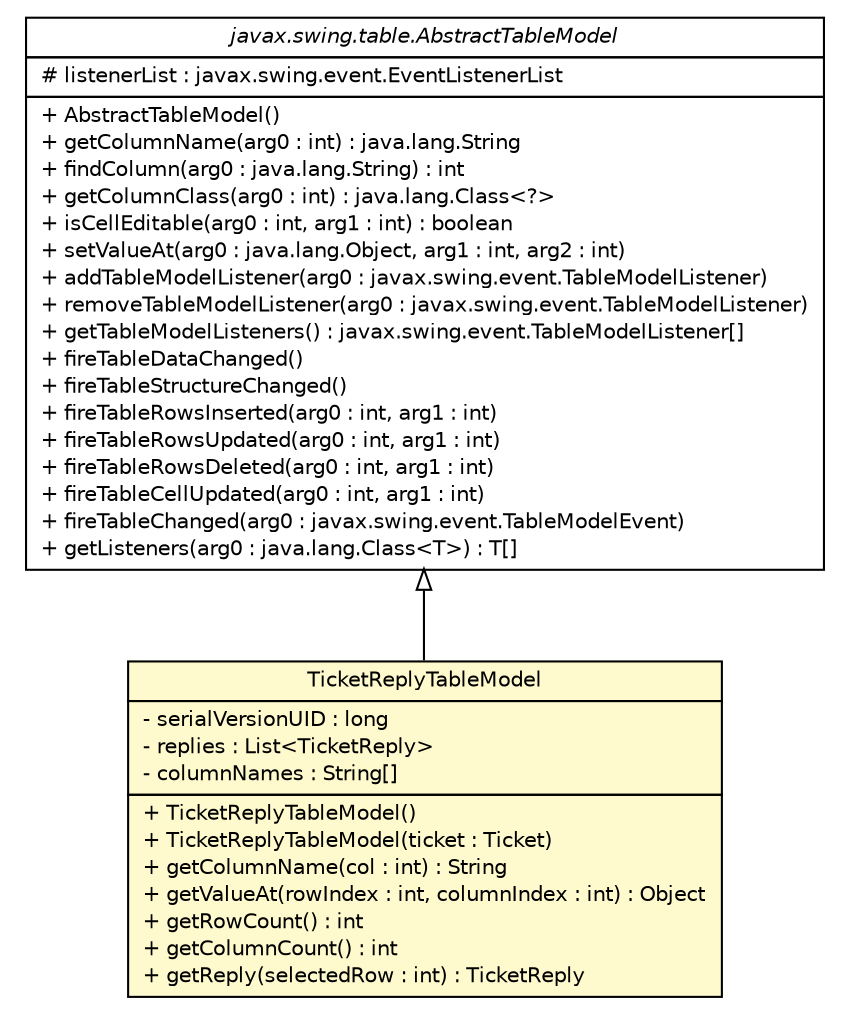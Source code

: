 #!/usr/local/bin/dot
#
# Class diagram 
# Generated by UMLGraph version 5.4 (http://www.umlgraph.org/)
#

digraph G {
	edge [fontname="Helvetica",fontsize=10,labelfontname="Helvetica",labelfontsize=10];
	node [fontname="Helvetica",fontsize=10,shape=plaintext];
	nodesep=0.25;
	ranksep=0.5;
	// de.articmodding.TroubleTicket.TicketReplyTableModel
	c97 [label=<<table title="de.articmodding.TroubleTicket.TicketReplyTableModel" border="0" cellborder="1" cellspacing="0" cellpadding="2" port="p" bgcolor="lemonChiffon" href="./TicketReplyTableModel.html">
		<tr><td><table border="0" cellspacing="0" cellpadding="1">
<tr><td align="center" balign="center"> TicketReplyTableModel </td></tr>
		</table></td></tr>
		<tr><td><table border="0" cellspacing="0" cellpadding="1">
<tr><td align="left" balign="left"> - serialVersionUID : long </td></tr>
<tr><td align="left" balign="left"> - replies : List&lt;TicketReply&gt; </td></tr>
<tr><td align="left" balign="left"> - columnNames : String[] </td></tr>
		</table></td></tr>
		<tr><td><table border="0" cellspacing="0" cellpadding="1">
<tr><td align="left" balign="left"> + TicketReplyTableModel() </td></tr>
<tr><td align="left" balign="left"> + TicketReplyTableModel(ticket : Ticket) </td></tr>
<tr><td align="left" balign="left"> + getColumnName(col : int) : String </td></tr>
<tr><td align="left" balign="left"> + getValueAt(rowIndex : int, columnIndex : int) : Object </td></tr>
<tr><td align="left" balign="left"> + getRowCount() : int </td></tr>
<tr><td align="left" balign="left"> + getColumnCount() : int </td></tr>
<tr><td align="left" balign="left"> + getReply(selectedRow : int) : TicketReply </td></tr>
		</table></td></tr>
		</table>>, URL="./TicketReplyTableModel.html", fontname="Helvetica", fontcolor="black", fontsize=10.0];
	//de.articmodding.TroubleTicket.TicketReplyTableModel extends javax.swing.table.AbstractTableModel
	c103:p -> c97:p [dir=back,arrowtail=empty];
	// javax.swing.table.AbstractTableModel
	c103 [label=<<table title="javax.swing.table.AbstractTableModel" border="0" cellborder="1" cellspacing="0" cellpadding="2" port="p" href="http://java.sun.com/j2se/1.4.2/docs/api/javax/swing/table/AbstractTableModel.html">
		<tr><td><table border="0" cellspacing="0" cellpadding="1">
<tr><td align="center" balign="center"><font face="Helvetica-Oblique"> javax.swing.table.AbstractTableModel </font></td></tr>
		</table></td></tr>
		<tr><td><table border="0" cellspacing="0" cellpadding="1">
<tr><td align="left" balign="left"> # listenerList : javax.swing.event.EventListenerList </td></tr>
		</table></td></tr>
		<tr><td><table border="0" cellspacing="0" cellpadding="1">
<tr><td align="left" balign="left"> + AbstractTableModel() </td></tr>
<tr><td align="left" balign="left"> + getColumnName(arg0 : int) : java.lang.String </td></tr>
<tr><td align="left" balign="left"> + findColumn(arg0 : java.lang.String) : int </td></tr>
<tr><td align="left" balign="left"> + getColumnClass(arg0 : int) : java.lang.Class&lt;?&gt; </td></tr>
<tr><td align="left" balign="left"> + isCellEditable(arg0 : int, arg1 : int) : boolean </td></tr>
<tr><td align="left" balign="left"> + setValueAt(arg0 : java.lang.Object, arg1 : int, arg2 : int) </td></tr>
<tr><td align="left" balign="left"> + addTableModelListener(arg0 : javax.swing.event.TableModelListener) </td></tr>
<tr><td align="left" balign="left"> + removeTableModelListener(arg0 : javax.swing.event.TableModelListener) </td></tr>
<tr><td align="left" balign="left"> + getTableModelListeners() : javax.swing.event.TableModelListener[] </td></tr>
<tr><td align="left" balign="left"> + fireTableDataChanged() </td></tr>
<tr><td align="left" balign="left"> + fireTableStructureChanged() </td></tr>
<tr><td align="left" balign="left"> + fireTableRowsInserted(arg0 : int, arg1 : int) </td></tr>
<tr><td align="left" balign="left"> + fireTableRowsUpdated(arg0 : int, arg1 : int) </td></tr>
<tr><td align="left" balign="left"> + fireTableRowsDeleted(arg0 : int, arg1 : int) </td></tr>
<tr><td align="left" balign="left"> + fireTableCellUpdated(arg0 : int, arg1 : int) </td></tr>
<tr><td align="left" balign="left"> + fireTableChanged(arg0 : javax.swing.event.TableModelEvent) </td></tr>
<tr><td align="left" balign="left"> + getListeners(arg0 : java.lang.Class&lt;T&gt;) : T[] </td></tr>
		</table></td></tr>
		</table>>, URL="http://java.sun.com/j2se/1.4.2/docs/api/javax/swing/table/AbstractTableModel.html", fontname="Helvetica", fontcolor="black", fontsize=10.0];
}

